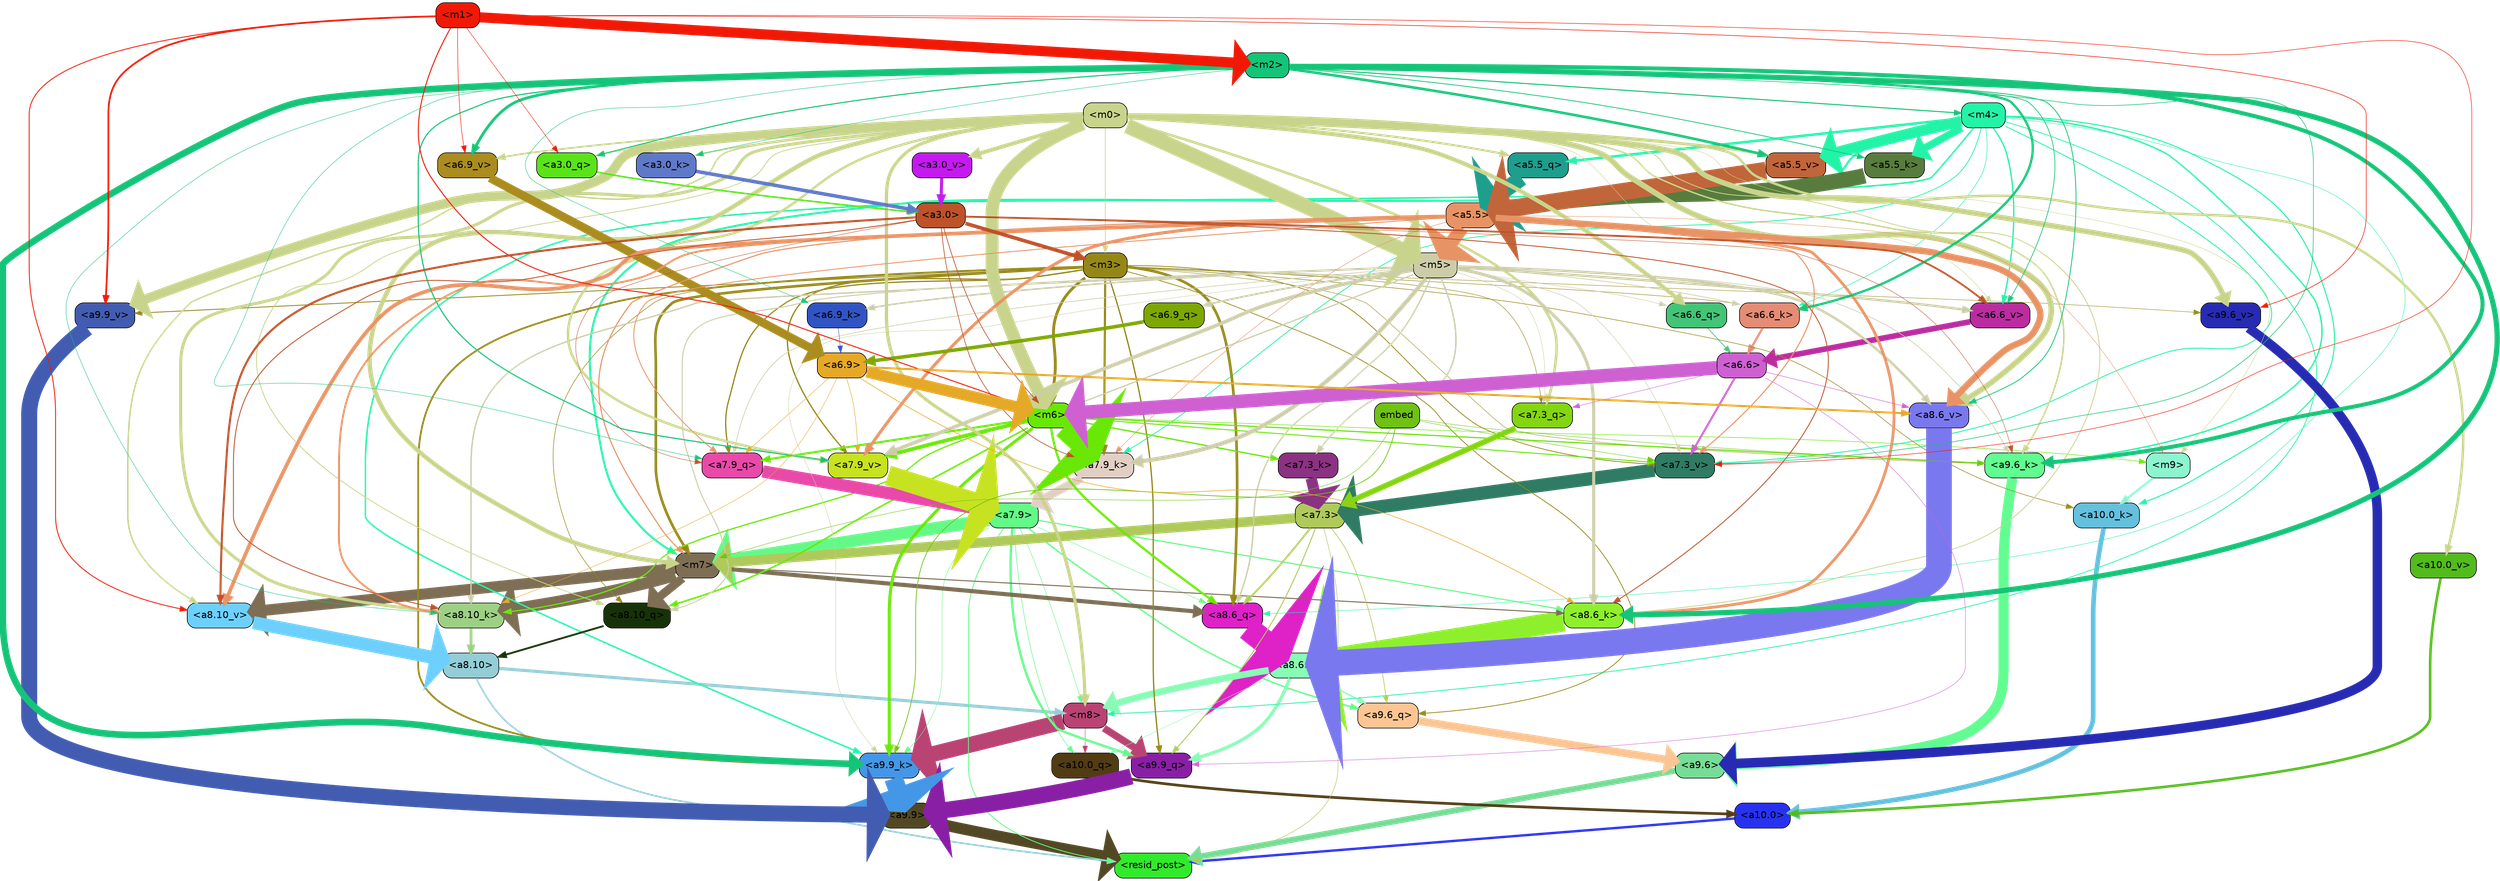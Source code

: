 strict digraph "" {
	graph [bgcolor=transparent,
		layout=dot,
		overlap=false,
		splines=true
	];
	"<a10.0>"	[color=black,
		fillcolor="#2931f1",
		fontname=Helvetica,
		shape=box,
		style="filled, rounded"];
	"<resid_post>"	[color=black,
		fillcolor="#31ea2c",
		fontname=Helvetica,
		shape=box,
		style="filled, rounded"];
	"<a10.0>" -> "<resid_post>"	[color="#2931f1",
		penwidth=3.4253244400024414];
	"<a9.9>"	[color=black,
		fillcolor="#534824",
		fontname=Helvetica,
		shape=box,
		style="filled, rounded"];
	"<a9.9>" -> "<resid_post>"	[color="#534824",
		penwidth=16.05378818511963];
	"<a9.6>"	[color=black,
		fillcolor="#76dc96",
		fontname=Helvetica,
		shape=box,
		style="filled, rounded"];
	"<a9.6>" -> "<resid_post>"	[color="#76dc96",
		penwidth=8.33797836303711];
	"<a8.10>"	[color=black,
		fillcolor="#94cdd6",
		fontname=Helvetica,
		shape=box,
		style="filled, rounded"];
	"<a8.10>" -> "<resid_post>"	[color="#94cdd6",
		penwidth=2.3390636444091797];
	"<m8>"	[color=black,
		fillcolor="#b94373",
		fontname=Helvetica,
		shape=box,
		style="filled, rounded"];
	"<a8.10>" -> "<m8>"	[color="#94cdd6",
		penwidth=4.388927459716797];
	"<a7.9>"	[color=black,
		fillcolor="#64f987",
		fontname=Helvetica,
		shape=box,
		style="filled, rounded"];
	"<a7.9>" -> "<resid_post>"	[color="#64f987",
		penwidth=1.1926651000976562];
	"<a10.0_q>"	[color=black,
		fillcolor="#523c14",
		fontname=Helvetica,
		shape=box,
		style="filled, rounded"];
	"<a7.9>" -> "<a10.0_q>"	[color="#64f987",
		penwidth=0.7811813354492188];
	"<a7.9>" -> "<m8>"	[color="#64f987",
		penwidth=0.6738662719726562];
	"<a9.9_q>"	[color=black,
		fillcolor="#891fa5",
		fontname=Helvetica,
		shape=box,
		style="filled, rounded"];
	"<a7.9>" -> "<a9.9_q>"	[color="#64f987",
		penwidth=3.33896541595459];
	"<a9.6_q>"	[color=black,
		fillcolor="#fcc593",
		fontname=Helvetica,
		shape=box,
		style="filled, rounded"];
	"<a7.9>" -> "<a9.6_q>"	[color="#64f987",
		penwidth=2.0531044006347656];
	"<a9.9_k>"	[color=black,
		fillcolor="#4497e7",
		fontname=Helvetica,
		shape=box,
		style="filled, rounded"];
	"<a7.9>" -> "<a9.9_k>"	[color="#64f987",
		penwidth=0.6];
	"<a8.6_q>"	[color=black,
		fillcolor="#df21c8",
		fontname=Helvetica,
		shape=box,
		style="filled, rounded"];
	"<a7.9>" -> "<a8.6_q>"	[color="#64f987",
		penwidth=0.6];
	"<a8.6_k>"	[color=black,
		fillcolor="#8ef02c",
		fontname=Helvetica,
		shape=box,
		style="filled, rounded"];
	"<a7.9>" -> "<a8.6_k>"	[color="#64f987",
		penwidth=1.5751152038574219];
	"<m7>"	[color=black,
		fillcolor="#7d6e54",
		fontname=Helvetica,
		shape=box,
		style="filled, rounded"];
	"<a7.9>" -> "<m7>"	[color="#64f987",
		penwidth=17.67833709716797];
	"<a7.3>"	[color=black,
		fillcolor="#afca5b",
		fontname=Helvetica,
		shape=box,
		style="filled, rounded"];
	"<a7.3>" -> "<resid_post>"	[color="#afca5b",
		penwidth=0.7339706420898438];
	"<a7.3>" -> "<a9.9_q>"	[color="#afca5b",
		penwidth=1.3609809875488281];
	"<a7.3>" -> "<a9.6_q>"	[color="#afca5b",
		penwidth=0.9587650299072266];
	"<a7.3>" -> "<a8.6_q>"	[color="#afca5b",
		penwidth=2.597522735595703];
	"<a7.3>" -> "<m7>"	[color="#afca5b",
		penwidth=13.925512313842773];
	"<a10.0_q>" -> "<a10.0>"	[color="#523c14",
		penwidth=3.861766815185547];
	"<a10.0_k>"	[color=black,
		fillcolor="#64c0dd",
		fontname=Helvetica,
		shape=box,
		style="filled, rounded"];
	"<a10.0_k>" -> "<a10.0>"	[color="#64c0dd",
		penwidth=6.691814422607422];
	"<a10.0_v>"	[color=black,
		fillcolor="#53bb1c",
		fontname=Helvetica,
		shape=box,
		style="filled, rounded"];
	"<a10.0_v>" -> "<a10.0>"	[color="#53bb1c",
		penwidth=3.703948974609375];
	"<m8>" -> "<a10.0_q>"	[color="#b94373",
		penwidth=0.6];
	"<m8>" -> "<a9.9_q>"	[color="#b94373",
		penwidth=10.407995223999023];
	"<m8>" -> "<a9.9_k>"	[color="#b94373",
		penwidth=22.67278480529785];
	"<a8.6>"	[color=black,
		fillcolor="#88fbb5",
		fontname=Helvetica,
		shape=box,
		style="filled, rounded"];
	"<a8.6>" -> "<a10.0_q>"	[color="#88fbb5",
		penwidth=0.6];
	"<a8.6>" -> "<m8>"	[color="#88fbb5",
		penwidth=9.616483688354492];
	"<a8.6>" -> "<a9.9_q>"	[color="#88fbb5",
		penwidth=4.681654930114746];
	"<a8.6>" -> "<a9.6_q>"	[color="#88fbb5",
		penwidth=2.0046749114990234];
	"<m9>"	[color=black,
		fillcolor="#8cf5cf",
		fontname=Helvetica,
		shape=box,
		style="filled, rounded"];
	"<m9>" -> "<a10.0_k>"	[color="#8cf5cf",
		penwidth=3.1536026000976562];
	"<m4>"	[color=black,
		fillcolor="#23f3a7",
		fontname=Helvetica,
		shape=box,
		style="filled, rounded"];
	"<m4>" -> "<a10.0_k>"	[color="#23f3a7",
		penwidth=1.4532089233398438];
	"<m4>" -> "<m8>"	[color="#23f3a7",
		penwidth=1.1121444702148438];
	"<m4>" -> "<a9.9_k>"	[color="#23f3a7",
		penwidth=2.1296005249023438];
	"<a9.6_k>"	[color=black,
		fillcolor="#62fd90",
		fontname=Helvetica,
		shape=box,
		style="filled, rounded"];
	"<m4>" -> "<a9.6_k>"	[color="#23f3a7",
		penwidth=1.93524169921875];
	"<m4>" -> "<a8.6_q>"	[color="#23f3a7",
		penwidth=0.6086311340332031];
	"<m4>" -> "<m7>"	[color="#23f3a7",
		penwidth=2.9153175354003906];
	"<a7.9_k>"	[color=black,
		fillcolor="#e2cfc4",
		fontname=Helvetica,
		shape=box,
		style="filled, rounded"];
	"<m4>" -> "<a7.9_k>"	[color="#23f3a7",
		penwidth=1.0983266830444336];
	"<a7.3_v>"	[color=black,
		fillcolor="#2f7b63",
		fontname=Helvetica,
		shape=box,
		style="filled, rounded"];
	"<m4>" -> "<a7.3_v>"	[color="#23f3a7",
		penwidth=1.2746734619140625];
	"<a6.6_k>"	[color=black,
		fillcolor="#e58c74",
		fontname=Helvetica,
		shape=box,
		style="filled, rounded"];
	"<m4>" -> "<a6.6_k>"	[color="#23f3a7",
		penwidth=0.7470474243164062];
	"<a6.6_v>"	[color=black,
		fillcolor="#bb2ca1",
		fontname=Helvetica,
		shape=box,
		style="filled, rounded"];
	"<m4>" -> "<a6.6_v>"	[color="#23f3a7",
		penwidth=1.873147964477539];
	"<a5.5_q>"	[color=black,
		fillcolor="#1e9e8d",
		fontname=Helvetica,
		shape=box,
		style="filled, rounded"];
	"<m4>" -> "<a5.5_q>"	[color="#23f3a7",
		penwidth=3.6069361567497253];
	"<a5.5_k>"	[color=black,
		fillcolor="#587c3d",
		fontname=Helvetica,
		shape=box,
		style="filled, rounded"];
	"<m4>" -> "<a5.5_k>"	[color="#23f3a7",
		penwidth=10.824847996234894];
	"<a5.5_v>"	[color=black,
		fillcolor="#c1653a",
		fontname=Helvetica,
		shape=box,
		style="filled, rounded"];
	"<m4>" -> "<a5.5_v>"	[color="#23f3a7",
		penwidth=15.7442626953125];
	"<m3>"	[color=black,
		fillcolor="#958717",
		fontname=Helvetica,
		shape=box,
		style="filled, rounded"];
	"<m3>" -> "<a10.0_k>"	[color="#958717",
		penwidth=0.8012542724609375];
	"<m6>"	[color=black,
		fillcolor="#69e707",
		fontname=Helvetica,
		shape=box,
		style="filled, rounded"];
	"<m3>" -> "<m6>"	[color="#958717",
		penwidth=4.0873308181762695];
	"<m3>" -> "<a9.9_q>"	[color="#958717",
		penwidth=1.8098411560058594];
	"<m3>" -> "<a9.6_q>"	[color="#958717",
		penwidth=1.0731983184814453];
	"<m3>" -> "<a9.9_k>"	[color="#958717",
		penwidth=2.538074493408203];
	"<m3>" -> "<a9.6_k>"	[color="#958717",
		penwidth=0.6];
	"<a9.9_v>"	[color=black,
		fillcolor="#425cb1",
		fontname=Helvetica,
		shape=box,
		style="filled, rounded"];
	"<m3>" -> "<a9.9_v>"	[color="#958717",
		penwidth=1.1908531188964844];
	"<a9.6_v>"	[color=black,
		fillcolor="#272bb3",
		fontname=Helvetica,
		shape=box,
		style="filled, rounded"];
	"<m3>" -> "<a9.6_v>"	[color="#958717",
		penwidth=0.6];
	"<a8.10_q>"	[color=black,
		fillcolor="#173208",
		fontname=Helvetica,
		shape=box,
		style="filled, rounded"];
	"<m3>" -> "<a8.10_q>"	[color="#958717",
		penwidth=0.7969093322753906];
	"<m3>" -> "<a8.6_q>"	[color="#958717",
		penwidth=3.8069801330566406];
	"<m3>" -> "<m7>"	[color="#958717",
		penwidth=3.7463531494140625];
	"<a7.9_q>"	[color=black,
		fillcolor="#e949a9",
		fontname=Helvetica,
		shape=box,
		style="filled, rounded"];
	"<m3>" -> "<a7.9_q>"	[color="#958717",
		penwidth=1.7077007293701172];
	"<a7.3_q>"	[color=black,
		fillcolor="#84d512",
		fontname=Helvetica,
		shape=box,
		style="filled, rounded"];
	"<m3>" -> "<a7.3_q>"	[color="#958717",
		penwidth=0.6810226440429688];
	"<m3>" -> "<a7.9_k>"	[color="#958717",
		penwidth=3.0535898208618164];
	"<a7.9_v>"	[color=black,
		fillcolor="#c7e221",
		fontname=Helvetica,
		shape=box,
		style="filled, rounded"];
	"<m3>" -> "<a7.9_v>"	[color="#958717",
		penwidth=1.8027725219726562];
	"<m3>" -> "<a7.3_v>"	[color="#958717",
		penwidth=1.0946578979492188];
	"<m3>" -> "<a6.6_k>"	[color="#958717",
		penwidth=0.6740627288818359];
	"<m0>"	[color=black,
		fillcolor="#c8d48b",
		fontname=Helvetica,
		shape=box,
		style="filled, rounded"];
	"<m0>" -> "<a10.0_v>"	[color="#c8d48b",
		penwidth=3.520832061767578];
	"<m0>" -> "<m8>"	[color="#c8d48b",
		penwidth=4.624839782714844];
	"<m0>" -> "<m9>"	[color="#c8d48b",
		penwidth=0.6];
	"<m0>" -> "<m3>"	[color="#c8d48b",
		penwidth=0.9854207634925842];
	"<m0>" -> "<m6>"	[color="#c8d48b",
		penwidth=18.578011751174927];
	"<m0>" -> "<a9.6_k>"	[color="#c8d48b",
		penwidth=2.0742149353027344];
	"<m0>" -> "<a9.9_v>"	[color="#c8d48b",
		penwidth=13.6649169921875];
	"<m0>" -> "<a9.6_v>"	[color="#c8d48b",
		penwidth=7.575786590576172];
	"<m5>"	[color=black,
		fillcolor="#cccda8",
		fontname=Helvetica,
		shape=box,
		style="filled, rounded"];
	"<m0>" -> "<m5>"	[color="#c8d48b",
		penwidth=21.776307940483093];
	"<m0>" -> "<a8.10_q>"	[color="#c8d48b",
		penwidth=1.1731605529785156];
	"<a8.10_k>"	[color=black,
		fillcolor="#9dd084",
		fontname=Helvetica,
		shape=box,
		style="filled, rounded"];
	"<m0>" -> "<a8.10_k>"	[color="#c8d48b",
		penwidth=4.350425720214844];
	"<m0>" -> "<a8.6_k>"	[color="#c8d48b",
		penwidth=1.1486854553222656];
	"<a8.10_v>"	[color=black,
		fillcolor="#6dd0fc",
		fontname=Helvetica,
		shape=box,
		style="filled, rounded"];
	"<m0>" -> "<a8.10_v>"	[color="#c8d48b",
		penwidth=2.0526657104492188];
	"<a8.6_v>"	[color=black,
		fillcolor="#7a78ee",
		fontname=Helvetica,
		shape=box,
		style="filled, rounded"];
	"<m0>" -> "<a8.6_v>"	[color="#c8d48b",
		penwidth=7.951751708984375];
	"<m0>" -> "<m7>"	[color="#c8d48b",
		penwidth=6.283721923828125];
	"<m0>" -> "<a7.3_q>"	[color="#c8d48b",
		penwidth=3.6216583251953125];
	"<m0>" -> "<a7.9_v>"	[color="#c8d48b",
		penwidth=3.447589874267578];
	"<a6.6_q>"	[color=black,
		fillcolor="#43c477",
		fontname=Helvetica,
		shape=box,
		style="filled, rounded"];
	"<m0>" -> "<a6.6_q>"	[color="#c8d48b",
		penwidth=5.959924697875977];
	"<a6.9_v>"	[color=black,
		fillcolor="#aa8c1f",
		fontname=Helvetica,
		shape=box,
		style="filled, rounded"];
	"<m0>" -> "<a6.9_v>"	[color="#c8d48b",
		penwidth=2.383556365966797];
	"<m0>" -> "<a6.6_v>"	[color="#c8d48b",
		penwidth=0.6];
	"<m0>" -> "<a5.5_q>"	[color="#c8d48b",
		penwidth=2.9749149084091187];
	"<m0>" -> "<a5.5_v>"	[color="#c8d48b",
		penwidth=3.8549962043762207];
	"<a3.0_q>"	[color=black,
		fillcolor="#5be31a",
		fontname=Helvetica,
		shape=box,
		style="filled, rounded"];
	"<m0>" -> "<a3.0_q>"	[color="#c8d48b",
		penwidth=1.281666874885559];
	"<a3.0_k>"	[color=black,
		fillcolor="#5f79c9",
		fontname=Helvetica,
		shape=box,
		style="filled, rounded"];
	"<m0>" -> "<a3.0_k>"	[color="#c8d48b",
		penwidth=1.9723224639892578];
	"<a3.0_v>"	[color=black,
		fillcolor="#c41aef",
		fontname=Helvetica,
		shape=box,
		style="filled, rounded"];
	"<m0>" -> "<a3.0_v>"	[color="#c8d48b",
		penwidth=5.552117370069027];
	"<m6>" -> "<m9>"	[color="#69e707",
		penwidth=0.7276992797851562];
	"<m6>" -> "<a9.9_k>"	[color="#69e707",
		penwidth=4.405937194824219];
	"<m6>" -> "<a9.6_k>"	[color="#69e707",
		penwidth=1.6540985107421875];
	"<m6>" -> "<a8.10_q>"	[color="#69e707",
		penwidth=2.2618331909179688];
	"<m6>" -> "<a8.6_q>"	[color="#69e707",
		penwidth=3.241657257080078];
	"<m6>" -> "<a8.10_k>"	[color="#69e707",
		penwidth=1.733642578125];
	"<m6>" -> "<a7.9_q>"	[color="#69e707",
		penwidth=2.9651412963867188];
	"<m6>" -> "<a7.9_k>"	[color="#69e707",
		penwidth=29.52049446105957];
	"<a7.3_k>"	[color=black,
		fillcolor="#8b3282",
		fontname=Helvetica,
		shape=box,
		style="filled, rounded"];
	"<m6>" -> "<a7.3_k>"	[color="#69e707",
		penwidth=1.8433246612548828];
	"<m6>" -> "<a7.9_v>"	[color="#69e707",
		penwidth=5.381137847900391];
	"<m6>" -> "<a7.3_v>"	[color="#69e707",
		penwidth=1.3778877258300781];
	"<a5.5>"	[color=black,
		fillcolor="#e89365",
		fontname=Helvetica,
		shape=box,
		style="filled, rounded"];
	"<a5.5>" -> "<m9>"	[color="#e89365",
		penwidth=0.6];
	"<a5.5>" -> "<m5>"	[color="#e89365",
		penwidth=19.247835159301758];
	"<a5.5>" -> "<a8.10_k>"	[color="#e89365",
		penwidth=2.6749038696289062];
	"<a5.5>" -> "<a8.6_k>"	[color="#e89365",
		penwidth=3.9810218811035156];
	"<a5.5>" -> "<a8.10_v>"	[color="#e89365",
		penwidth=5.2978057861328125];
	"<a5.5>" -> "<a8.6_v>"	[color="#e89365",
		penwidth=9.177913665771484];
	"<a5.5>" -> "<m7>"	[color="#e89365",
		penwidth=1.5525360107421875];
	"<a5.5>" -> "<a7.9_q>"	[color="#e89365",
		penwidth=1.22930908203125];
	"<a5.5>" -> "<a7.9_k>"	[color="#e89365",
		penwidth=0.6708955764770508];
	"<a5.5>" -> "<a7.9_v>"	[color="#e89365",
		penwidth=4.432796478271484];
	"<a5.5>" -> "<a7.3_v>"	[color="#e89365",
		penwidth=1.4417800903320312];
	"<a9.9_q>" -> "<a9.9>"	[color="#891fa5",
		penwidth=23.20368194580078];
	"<a9.6_q>" -> "<a9.6>"	[color="#fcc593",
		penwidth=11.181507110595703];
	"<a9.9_k>" -> "<a9.9>"	[color="#4497e7",
		penwidth=26.641464233398438];
	"<a9.6_k>" -> "<a9.6>"	[color="#62fd90",
		penwidth=14.532459259033203];
	"<a9.9_v>" -> "<a9.9>"	[color="#425cb1",
		penwidth=23.02225112915039];
	"<a9.6_v>" -> "<a9.6>"	[color="#272bb3",
		penwidth=13.634431838989258];
	"<a6.6>"	[color=black,
		fillcolor="#ce60d2",
		fontname=Helvetica,
		shape=box,
		style="filled, rounded"];
	"<a6.6>" -> "<m6>"	[color="#ce60d2",
		penwidth=19.58005142211914];
	"<a6.6>" -> "<a9.9_q>"	[color="#ce60d2",
		penwidth=0.6];
	"<a6.6>" -> "<a8.6_v>"	[color="#ce60d2",
		penwidth=0.6731643676757812];
	"<a6.6>" -> "<a7.3_q>"	[color="#ce60d2",
		penwidth=0.6];
	"<a6.6>" -> "<a7.3_v>"	[color="#ce60d2",
		penwidth=2.8381996154785156];
	"<m5>" -> "<m6>"	[color="#cccda8",
		penwidth=1.7808427810668945];
	"<m5>" -> "<a9.9_k>"	[color="#cccda8",
		penwidth=0.6];
	"<m5>" -> "<a9.6_k>"	[color="#cccda8",
		penwidth=0.9087238311767578];
	"<m5>" -> "<a8.10_q>"	[color="#cccda8",
		penwidth=1.3886604309082031];
	"<m5>" -> "<a8.6_q>"	[color="#cccda8",
		penwidth=1.8975334167480469];
	"<m5>" -> "<a8.10_k>"	[color="#cccda8",
		penwidth=1.9560012817382812];
	"<m5>" -> "<a8.6_k>"	[color="#cccda8",
		penwidth=4.4348602294921875];
	"<m5>" -> "<a8.6_v>"	[color="#cccda8",
		penwidth=3.547332763671875];
	"<m5>" -> "<a7.9_q>"	[color="#cccda8",
		penwidth=0.9239292144775391];
	"<m5>" -> "<a7.3_q>"	[color="#cccda8",
		penwidth=0.6050910949707031];
	"<m5>" -> "<a7.9_k>"	[color="#cccda8",
		penwidth=5.895898818969727];
	"<m5>" -> "<a7.3_k>"	[color="#cccda8",
		penwidth=2.047999382019043];
	"<m5>" -> "<a7.9_v>"	[color="#cccda8",
		penwidth=5.163473129272461];
	"<m5>" -> "<a7.3_v>"	[color="#cccda8",
		penwidth=0.7120857238769531];
	"<a6.9_q>"	[color=black,
		fillcolor="#7da702",
		fontname=Helvetica,
		shape=box,
		style="filled, rounded"];
	"<m5>" -> "<a6.9_q>"	[color="#cccda8",
		penwidth=2.6011505126953125];
	"<m5>" -> "<a6.6_q>"	[color="#cccda8",
		penwidth=0.6670303344726562];
	"<a6.9_k>"	[color=black,
		fillcolor="#3154c5",
		fontname=Helvetica,
		shape=box,
		style="filled, rounded"];
	"<m5>" -> "<a6.9_k>"	[color="#cccda8",
		penwidth=2.202533721923828];
	"<m5>" -> "<a6.6_k>"	[color="#cccda8",
		penwidth=1.00042724609375];
	"<m5>" -> "<a6.6_v>"	[color="#cccda8",
		penwidth=3.4290390014648438];
	"<m2>"	[color=black,
		fillcolor="#14c478",
		fontname=Helvetica,
		shape=box,
		style="filled, rounded"];
	"<m2>" -> "<m4>"	[color="#14c478",
		penwidth=1.4602203071117401];
	"<m2>" -> "<a9.9_k>"	[color="#14c478",
		penwidth=9.546476364135742];
	"<m2>" -> "<a9.6_k>"	[color="#14c478",
		penwidth=5.765581130981445];
	"<m2>" -> "<a8.10_k>"	[color="#14c478",
		penwidth=0.6];
	"<m2>" -> "<a8.6_k>"	[color="#14c478",
		penwidth=7.5130767822265625];
	"<m2>" -> "<a8.6_v>"	[color="#14c478",
		penwidth=1.1399917602539062];
	"<m2>" -> "<a7.9_q>"	[color="#14c478",
		penwidth=0.6];
	"<m2>" -> "<a7.9_v>"	[color="#14c478",
		penwidth=1.5795440673828125];
	"<m2>" -> "<a7.3_v>"	[color="#14c478",
		penwidth=0.8394660949707031];
	"<m2>" -> "<a6.9_k>"	[color="#14c478",
		penwidth=0.6];
	"<m2>" -> "<a6.6_k>"	[color="#14c478",
		penwidth=3.2944984436035156];
	"<m2>" -> "<a6.9_v>"	[color="#14c478",
		penwidth=3.973684310913086];
	"<m2>" -> "<a6.6_v>"	[color="#14c478",
		penwidth=0.9880199432373047];
	"<m2>" -> "<a5.5_k>"	[color="#14c478",
		penwidth=1.0944238007068634];
	"<m2>" -> "<a5.5_v>"	[color="#14c478",
		penwidth=3.6759214401245117];
	"<m2>" -> "<a3.0_q>"	[color="#14c478",
		penwidth=1.4896862506866455];
	"<m2>" -> "<a3.0_k>"	[color="#14c478",
		penwidth=0.6];
	embed	[color=black,
		fillcolor="#6fc214",
		fontname=Helvetica,
		shape=box,
		style="filled, rounded"];
	embed -> "<a9.9_k>"	[color="#6fc214",
		penwidth=1.044057846069336];
	embed -> "<a9.6_k>"	[color="#6fc214",
		penwidth=0.6];
	embed -> "<m7>"	[color="#6fc214",
		penwidth=0.6];
	embed -> "<a7.3_v>"	[color="#6fc214",
		penwidth=0.6];
	"<a3.0>"	[color=black,
		fillcolor="#be5229",
		fontname=Helvetica,
		shape=box,
		style="filled, rounded"];
	"<a3.0>" -> "<m3>"	[color="#be5229",
		penwidth=5.168092966079712];
	"<a3.0>" -> "<m6>"	[color="#be5229",
		penwidth=0.9893608093261719];
	"<a3.0>" -> "<a9.6_k>"	[color="#be5229",
		penwidth=0.6];
	"<a3.0>" -> "<a8.10_k>"	[color="#be5229",
		penwidth=1.2375259399414062];
	"<a3.0>" -> "<a8.6_k>"	[color="#be5229",
		penwidth=1.2278594970703125];
	"<a3.0>" -> "<a8.10_v>"	[color="#be5229",
		penwidth=2.9724464416503906];
	"<a3.0>" -> "<a7.9_q>"	[color="#be5229",
		penwidth=0.6];
	"<a3.0>" -> "<a7.9_k>"	[color="#be5229",
		penwidth=0.9558658599853516];
	"<a3.0>" -> "<a6.6_v>"	[color="#be5229",
		penwidth=2.5804481506347656];
	"<m1>"	[color=black,
		fillcolor="#f11906",
		fontname=Helvetica,
		shape=box,
		style="filled, rounded"];
	"<m1>" -> "<m6>"	[color="#f11906",
		penwidth=1.3794612884521484];
	"<m1>" -> "<a9.9_v>"	[color="#f11906",
		penwidth=2.484710693359375];
	"<m1>" -> "<a9.6_v>"	[color="#f11906",
		penwidth=0.8296928405761719];
	"<m1>" -> "<m2>"	[color="#f11906",
		penwidth=14.542851567268372];
	"<m1>" -> "<a8.10_v>"	[color="#f11906",
		penwidth=1.2231903076171875];
	"<m1>" -> "<a7.3_v>"	[color="#f11906",
		penwidth=0.7203178405761719];
	"<m1>" -> "<a6.9_v>"	[color="#f11906",
		penwidth=0.7137031555175781];
	"<m1>" -> "<a3.0_q>"	[color="#f11906",
		penwidth=0.6415083408355713];
	"<a8.10_q>" -> "<a8.10>"	[color="#173208",
		penwidth=2.6974411010742188];
	"<a8.6_q>" -> "<a8.6>"	[color="#df21c8",
		penwidth=34.91962909698486];
	"<a8.10_k>" -> "<a8.10>"	[color="#9dd084",
		penwidth=3.9815139770507812];
	"<a8.6_k>" -> "<a8.6>"	[color="#8ef02c",
		penwidth=30.12779998779297];
	"<a8.10_v>" -> "<a8.10>"	[color="#6dd0fc",
		penwidth=18.80433464050293];
	"<a8.6_v>" -> "<a8.6>"	[color="#7a78ee",
		penwidth=37.04597568511963];
	"<m7>" -> "<a8.10_q>"	[color="#7d6e54",
		penwidth=12.189899444580078];
	"<m7>" -> "<a8.6_q>"	[color="#7d6e54",
		penwidth=5.949329376220703];
	"<m7>" -> "<a8.10_k>"	[color="#7d6e54",
		penwidth=16.634174346923828];
	"<m7>" -> "<a8.6_k>"	[color="#7d6e54",
		penwidth=1.4160232543945312];
	"<m7>" -> "<a8.10_v>"	[color="#7d6e54",
		penwidth=15.893604278564453];
	"<a6.9>"	[color=black,
		fillcolor="#e6a827",
		fontname=Helvetica,
		shape=box,
		style="filled, rounded"];
	"<a6.9>" -> "<m6>"	[color="#e6a827",
		penwidth=16.39166831970215];
	"<a6.9>" -> "<a8.10_k>"	[color="#e6a827",
		penwidth=0.6];
	"<a6.9>" -> "<a8.6_k>"	[color="#e6a827",
		penwidth=0.8667373657226562];
	"<a6.9>" -> "<a8.6_v>"	[color="#e6a827",
		penwidth=2.8011817932128906];
	"<a6.9>" -> "<a7.9_q>"	[color="#e6a827",
		penwidth=0.6];
	"<a6.9>" -> "<a7.9_v>"	[color="#e6a827",
		penwidth=0.6784553527832031];
	"<a7.9_q>" -> "<a7.9>"	[color="#e949a9",
		penwidth=17.651885986328125];
	"<a7.3_q>" -> "<a7.3>"	[color="#84d512",
		penwidth=7.866306304931641];
	"<a7.9_k>" -> "<a7.9>"	[color="#e2cfc4",
		penwidth=12.17039680480957];
	"<a7.3_k>" -> "<a7.3>"	[color="#8b3282",
		penwidth=16.016246795654297];
	"<a7.9_v>" -> "<a7.9>"	[color="#c7e221",
		penwidth=29.394658088684082];
	"<a7.3_v>" -> "<a7.3>"	[color="#2f7b63",
		penwidth=19.01776695251465];
	"<a6.9_q>" -> "<a6.9>"	[color="#7da702",
		penwidth=5.041379928588867];
	"<a6.6_q>" -> "<a6.6>"	[color="#43c477",
		penwidth=1.0210704803466797];
	"<a6.9_k>" -> "<a6.9>"	[color="#3154c5",
		penwidth=0.6];
	"<a6.6_k>" -> "<a6.6>"	[color="#e58c74",
		penwidth=3.0834922790527344];
	"<a6.9_v>" -> "<a6.9>"	[color="#aa8c1f",
		penwidth=12.179949760437012];
	"<a6.6_v>" -> "<a6.6>"	[color="#bb2ca1",
		penwidth=8.061713218688965];
	"<a5.5_q>" -> "<a5.5>"	[color="#1e9e8d",
		penwidth=22.712479948997498];
	"<a5.5_k>" -> "<a5.5>"	[color="#587c3d",
		penwidth=22.36222541332245];
	"<a5.5_v>" -> "<a5.5>"	[color="#c1653a",
		penwidth=24.821291208267212];
	"<a3.0_q>" -> "<a3.0>"	[color="#5be31a",
		penwidth=2.2337501645088196];
	"<a3.0_k>" -> "<a3.0>"	[color="#5f79c9",
		penwidth=5.064743101596832];
	"<a3.0_v>" -> "<a3.0>"	[color="#c41aef",
		penwidth=4.36527544260025];
}
